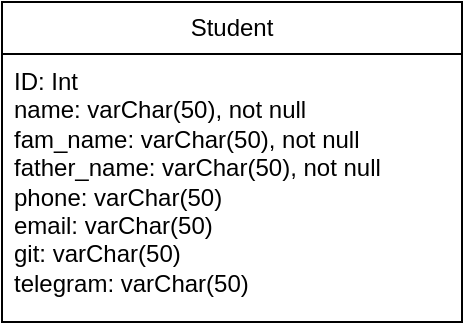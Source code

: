 <mxfile version="25.0.2">
  <diagram id="R2lEEEUBdFMjLlhIrx00" name="Page-1">
    <mxGraphModel dx="794" dy="519" grid="1" gridSize="10" guides="1" tooltips="1" connect="1" arrows="1" fold="1" page="1" pageScale="1" pageWidth="850" pageHeight="1100" math="0" shadow="0" extFonts="Permanent Marker^https://fonts.googleapis.com/css?family=Permanent+Marker">
      <root>
        <mxCell id="0" />
        <mxCell id="1" parent="0" />
        <mxCell id="B8Y3TTjZZ6IfD8h6tEje-1" value="Student" style="swimlane;fontStyle=0;childLayout=stackLayout;horizontal=1;startSize=26;fillColor=none;horizontalStack=0;resizeParent=1;resizeParentMax=0;resizeLast=0;collapsible=1;marginBottom=0;whiteSpace=wrap;html=1;" vertex="1" parent="1">
          <mxGeometry x="240" y="80" width="230" height="160" as="geometry" />
        </mxCell>
        <mxCell id="B8Y3TTjZZ6IfD8h6tEje-2" value="ID: Int&lt;div&gt;name: varChar(50), not null&lt;br&gt;&lt;/div&gt;&lt;div&gt;fam_name: varChar(50), not null&lt;/div&gt;&lt;div&gt;father_name:&amp;nbsp;&lt;span style=&quot;background-color: initial;&quot;&gt;varChar(50), not null&lt;/span&gt;&lt;/div&gt;&lt;div&gt;&lt;span style=&quot;background-color: initial;&quot;&gt;phone:&amp;nbsp;&lt;/span&gt;&lt;span style=&quot;background-color: initial;&quot;&gt;varChar(50)&lt;/span&gt;&lt;/div&gt;&lt;div&gt;&lt;span style=&quot;background-color: initial;&quot;&gt;email:&amp;nbsp;&lt;/span&gt;&lt;span style=&quot;background-color: initial;&quot;&gt;varChar(50)&lt;/span&gt;&lt;/div&gt;&lt;div&gt;git:&amp;nbsp;&lt;span style=&quot;background-color: initial;&quot;&gt;varChar(50)&lt;/span&gt;&lt;/div&gt;&lt;div&gt;telegram:&amp;nbsp;&lt;span style=&quot;background-color: initial;&quot;&gt;varChar(50)&lt;/span&gt;&lt;/div&gt;" style="text;strokeColor=none;fillColor=none;align=left;verticalAlign=top;spacingLeft=4;spacingRight=4;overflow=hidden;rotatable=0;points=[[0,0.5],[1,0.5]];portConstraint=eastwest;whiteSpace=wrap;html=1;" vertex="1" parent="B8Y3TTjZZ6IfD8h6tEje-1">
          <mxGeometry y="26" width="230" height="134" as="geometry" />
        </mxCell>
      </root>
    </mxGraphModel>
  </diagram>
</mxfile>
